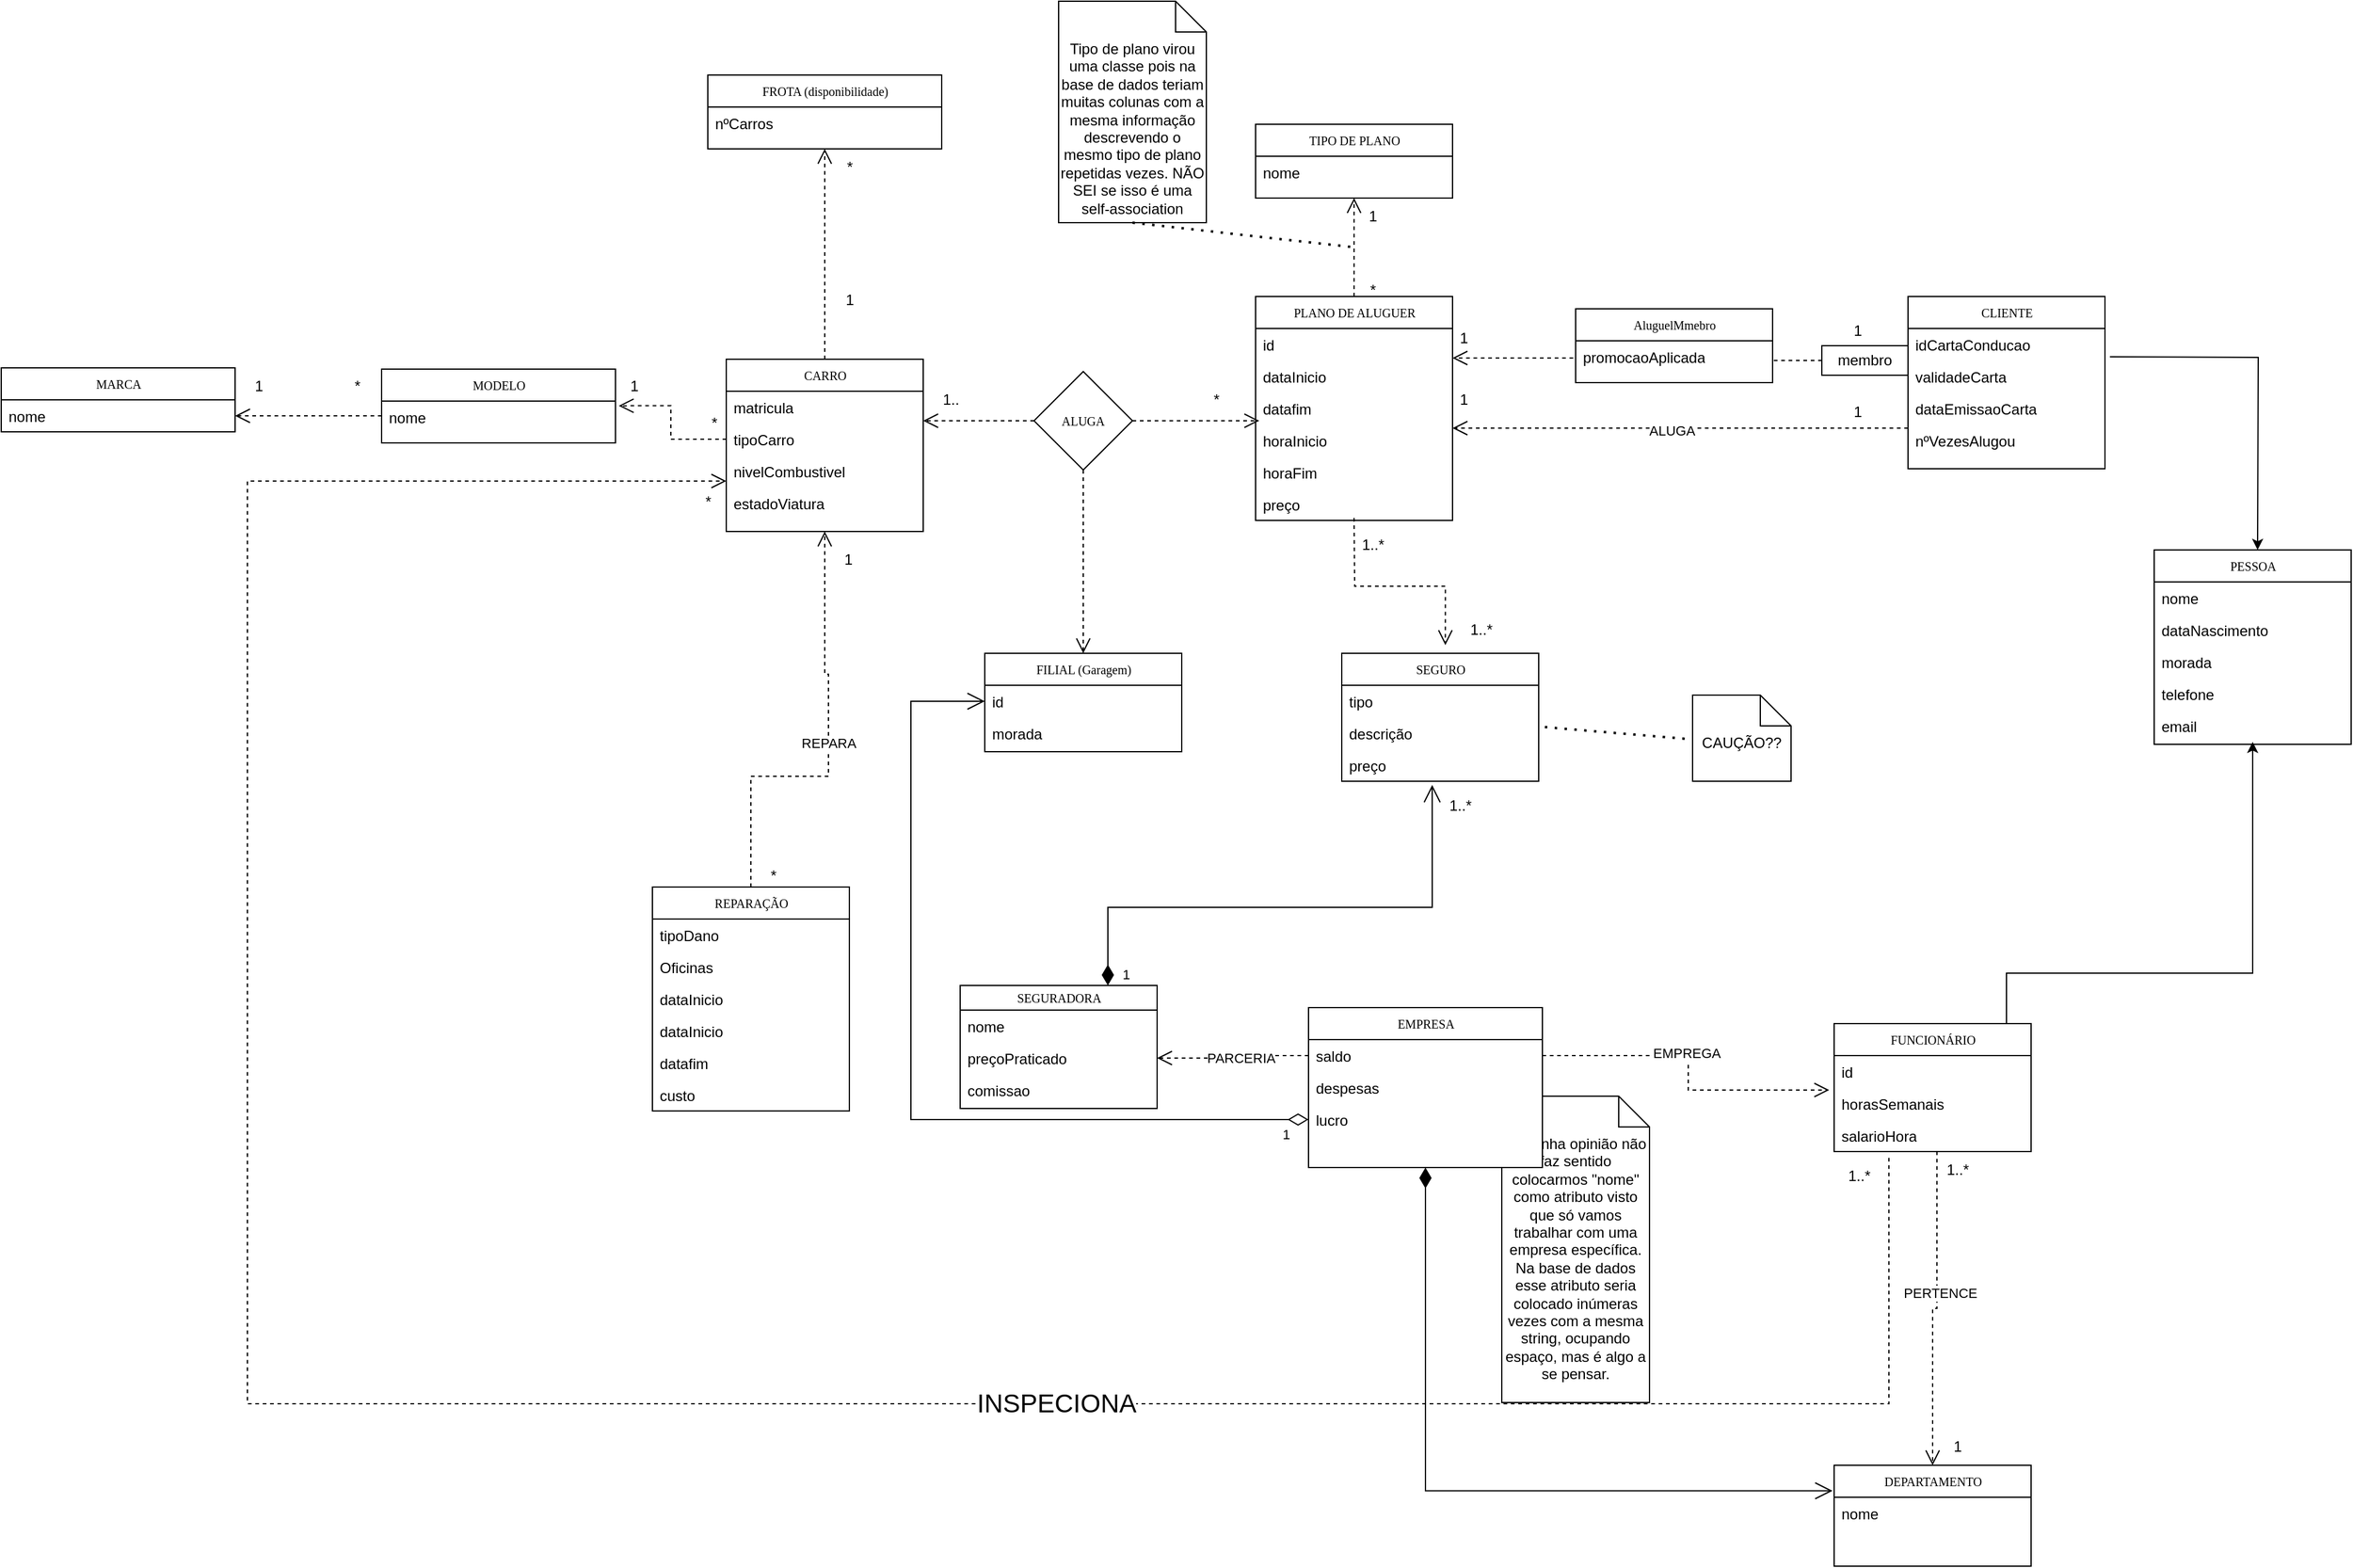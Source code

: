<mxfile version="22.0.4" type="device">
  <diagram name="Page-1" id="c4acf3e9-155e-7222-9cf6-157b1a14988f">
    <mxGraphModel dx="3050" dy="2295" grid="1" gridSize="10" guides="1" tooltips="1" connect="1" arrows="1" fold="1" page="1" pageScale="1" pageWidth="850" pageHeight="1100" background="none" math="0" shadow="0">
      <root>
        <mxCell id="0" />
        <mxCell id="1" parent="0" />
        <mxCell id="17acba5748e5396b-20" value="PESSOA" style="swimlane;html=1;fontStyle=0;childLayout=stackLayout;horizontal=1;startSize=26;fillColor=none;horizontalStack=0;resizeParent=1;resizeLast=0;collapsible=1;marginBottom=0;swimlaneFillColor=#ffffff;rounded=0;shadow=0;comic=0;labelBackgroundColor=none;strokeWidth=1;fontFamily=Verdana;fontSize=10;align=center;" parent="1" vertex="1">
          <mxGeometry x="1380" y="266" width="160" height="158" as="geometry" />
        </mxCell>
        <mxCell id="17acba5748e5396b-21" value="nome" style="text;html=1;strokeColor=none;fillColor=none;align=left;verticalAlign=top;spacingLeft=4;spacingRight=4;whiteSpace=wrap;overflow=hidden;rotatable=0;points=[[0,0.5],[1,0.5]];portConstraint=eastwest;" parent="17acba5748e5396b-20" vertex="1">
          <mxGeometry y="26" width="160" height="26" as="geometry" />
        </mxCell>
        <mxCell id="17acba5748e5396b-24" value="dataNascimento" style="text;html=1;strokeColor=none;fillColor=none;align=left;verticalAlign=top;spacingLeft=4;spacingRight=4;whiteSpace=wrap;overflow=hidden;rotatable=0;points=[[0,0.5],[1,0.5]];portConstraint=eastwest;" parent="17acba5748e5396b-20" vertex="1">
          <mxGeometry y="52" width="160" height="26" as="geometry" />
        </mxCell>
        <mxCell id="17acba5748e5396b-26" value="morada" style="text;html=1;strokeColor=none;fillColor=none;align=left;verticalAlign=top;spacingLeft=4;spacingRight=4;whiteSpace=wrap;overflow=hidden;rotatable=0;points=[[0,0.5],[1,0.5]];portConstraint=eastwest;" parent="17acba5748e5396b-20" vertex="1">
          <mxGeometry y="78" width="160" height="26" as="geometry" />
        </mxCell>
        <mxCell id="utZW5Ri-ObuBG_dfQ21w-8" value="telefone" style="text;html=1;strokeColor=none;fillColor=none;align=left;verticalAlign=top;spacingLeft=4;spacingRight=4;whiteSpace=wrap;overflow=hidden;rotatable=0;points=[[0,0.5],[1,0.5]];portConstraint=eastwest;" parent="17acba5748e5396b-20" vertex="1">
          <mxGeometry y="104" width="160" height="26" as="geometry" />
        </mxCell>
        <mxCell id="utZW5Ri-ObuBG_dfQ21w-7" value="email" style="text;html=1;strokeColor=none;fillColor=none;align=left;verticalAlign=top;spacingLeft=4;spacingRight=4;whiteSpace=wrap;overflow=hidden;rotatable=0;points=[[0,0.5],[1,0.5]];portConstraint=eastwest;" parent="17acba5748e5396b-20" vertex="1">
          <mxGeometry y="130" width="160" height="26" as="geometry" />
        </mxCell>
        <mxCell id="utZW5Ri-ObuBG_dfQ21w-118" style="edgeStyle=orthogonalEdgeStyle;rounded=0;orthogonalLoop=1;jettySize=auto;html=1;entryX=0;entryY=0.5;entryDx=0;entryDy=0;" parent="1" edge="1">
          <mxGeometry relative="1" as="geometry">
            <mxPoint x="1344.0" y="109" as="sourcePoint" />
            <mxPoint x="1464.0" y="266" as="targetPoint" />
          </mxGeometry>
        </mxCell>
        <mxCell id="17acba5748e5396b-30" value="CLIENTE" style="swimlane;html=1;fontStyle=0;childLayout=stackLayout;horizontal=1;startSize=26;fillColor=none;horizontalStack=0;resizeParent=1;resizeLast=0;collapsible=1;marginBottom=0;swimlaneFillColor=#ffffff;rounded=0;shadow=0;comic=0;labelBackgroundColor=none;strokeWidth=1;fontFamily=Verdana;fontSize=10;align=center;" parent="1" vertex="1">
          <mxGeometry x="1180" y="60" width="160" height="140" as="geometry" />
        </mxCell>
        <mxCell id="17acba5748e5396b-31" value="idCartaConducao" style="text;html=1;strokeColor=none;fillColor=none;align=left;verticalAlign=top;spacingLeft=4;spacingRight=4;whiteSpace=wrap;overflow=hidden;rotatable=0;points=[[0,0.5],[1,0.5]];portConstraint=eastwest;" parent="17acba5748e5396b-30" vertex="1">
          <mxGeometry y="26" width="160" height="26" as="geometry" />
        </mxCell>
        <mxCell id="17acba5748e5396b-32" value="validadeCarta" style="text;html=1;strokeColor=none;fillColor=none;align=left;verticalAlign=top;spacingLeft=4;spacingRight=4;whiteSpace=wrap;overflow=hidden;rotatable=0;points=[[0,0.5],[1,0.5]];portConstraint=eastwest;" parent="17acba5748e5396b-30" vertex="1">
          <mxGeometry y="52" width="160" height="26" as="geometry" />
        </mxCell>
        <mxCell id="17acba5748e5396b-33" value="dataEmissaoCarta" style="text;html=1;strokeColor=none;fillColor=none;align=left;verticalAlign=top;spacingLeft=4;spacingRight=4;whiteSpace=wrap;overflow=hidden;rotatable=0;points=[[0,0.5],[1,0.5]];portConstraint=eastwest;" parent="17acba5748e5396b-30" vertex="1">
          <mxGeometry y="78" width="160" height="26" as="geometry" />
        </mxCell>
        <mxCell id="utZW5Ri-ObuBG_dfQ21w-13" value="nºVezesAlugou" style="text;html=1;strokeColor=none;fillColor=none;align=left;verticalAlign=top;spacingLeft=4;spacingRight=4;whiteSpace=wrap;overflow=hidden;rotatable=0;points=[[0,0.5],[1,0.5]];portConstraint=eastwest;" parent="17acba5748e5396b-30" vertex="1">
          <mxGeometry y="104" width="160" height="26" as="geometry" />
        </mxCell>
        <mxCell id="utZW5Ri-ObuBG_dfQ21w-119" style="edgeStyle=orthogonalEdgeStyle;rounded=0;orthogonalLoop=1;jettySize=auto;html=1;" parent="1" source="utZW5Ri-ObuBG_dfQ21w-9" target="utZW5Ri-ObuBG_dfQ21w-7" edge="1">
          <mxGeometry relative="1" as="geometry">
            <Array as="points">
              <mxPoint x="1260" y="610" />
              <mxPoint x="1460" y="610" />
            </Array>
          </mxGeometry>
        </mxCell>
        <mxCell id="utZW5Ri-ObuBG_dfQ21w-9" value="FUNCIONÁRIO" style="swimlane;html=1;fontStyle=0;childLayout=stackLayout;horizontal=1;startSize=26;fillColor=none;horizontalStack=0;resizeParent=1;resizeLast=0;collapsible=1;marginBottom=0;swimlaneFillColor=#ffffff;rounded=0;shadow=0;comic=0;labelBackgroundColor=none;strokeWidth=1;fontFamily=Verdana;fontSize=10;align=center;" parent="1" vertex="1">
          <mxGeometry x="1120" y="651" width="160" height="104" as="geometry" />
        </mxCell>
        <mxCell id="utZW5Ri-ObuBG_dfQ21w-10" value="id" style="text;html=1;strokeColor=none;fillColor=none;align=left;verticalAlign=top;spacingLeft=4;spacingRight=4;whiteSpace=wrap;overflow=hidden;rotatable=0;points=[[0,0.5],[1,0.5]];portConstraint=eastwest;" parent="utZW5Ri-ObuBG_dfQ21w-9" vertex="1">
          <mxGeometry y="26" width="160" height="26" as="geometry" />
        </mxCell>
        <mxCell id="utZW5Ri-ObuBG_dfQ21w-16" value="horasSemanais" style="text;html=1;strokeColor=none;fillColor=none;align=left;verticalAlign=top;spacingLeft=4;spacingRight=4;whiteSpace=wrap;overflow=hidden;rotatable=0;points=[[0,0.5],[1,0.5]];portConstraint=eastwest;" parent="utZW5Ri-ObuBG_dfQ21w-9" vertex="1">
          <mxGeometry y="52" width="160" height="26" as="geometry" />
        </mxCell>
        <mxCell id="utZW5Ri-ObuBG_dfQ21w-17" value="salarioHora" style="text;html=1;strokeColor=none;fillColor=none;align=left;verticalAlign=top;spacingLeft=4;spacingRight=4;whiteSpace=wrap;overflow=hidden;rotatable=0;points=[[0,0.5],[1,0.5]];portConstraint=eastwest;" parent="utZW5Ri-ObuBG_dfQ21w-9" vertex="1">
          <mxGeometry y="78" width="160" height="26" as="geometry" />
        </mxCell>
        <mxCell id="utZW5Ri-ObuBG_dfQ21w-24" style="edgeStyle=orthogonalEdgeStyle;rounded=0;html=1;dashed=1;labelBackgroundColor=none;startFill=0;endArrow=open;endFill=0;endSize=10;fontFamily=Verdana;fontSize=10;exitX=1;exitY=0.5;exitDx=0;exitDy=0;entryX=-0.025;entryY=0.077;entryDx=0;entryDy=0;entryPerimeter=0;" parent="1" source="utZW5Ri-ObuBG_dfQ21w-4" target="utZW5Ri-ObuBG_dfQ21w-16" edge="1">
          <mxGeometry relative="1" as="geometry">
            <Array as="points" />
            <mxPoint x="370" y="335" as="sourcePoint" />
            <mxPoint x="570" y="295" as="targetPoint" />
          </mxGeometry>
        </mxCell>
        <mxCell id="utZW5Ri-ObuBG_dfQ21w-60" value="EMPREGA" style="edgeLabel;html=1;align=center;verticalAlign=middle;resizable=0;points=[];" parent="utZW5Ri-ObuBG_dfQ21w-24" vertex="1" connectable="0">
          <mxGeometry x="-0.109" y="2" relative="1" as="geometry">
            <mxPoint as="offset" />
          </mxGeometry>
        </mxCell>
        <mxCell id="utZW5Ri-ObuBG_dfQ21w-28" value="CARRO" style="swimlane;html=1;fontStyle=0;childLayout=stackLayout;horizontal=1;startSize=26;fillColor=none;horizontalStack=0;resizeParent=1;resizeLast=0;collapsible=1;marginBottom=0;swimlaneFillColor=#ffffff;rounded=0;shadow=0;comic=0;labelBackgroundColor=none;strokeWidth=1;fontFamily=Verdana;fontSize=10;align=center;" parent="1" vertex="1">
          <mxGeometry x="220" y="111" width="160" height="140" as="geometry" />
        </mxCell>
        <mxCell id="utZW5Ri-ObuBG_dfQ21w-29" value="matricula" style="text;html=1;strokeColor=none;fillColor=none;align=left;verticalAlign=top;spacingLeft=4;spacingRight=4;whiteSpace=wrap;overflow=hidden;rotatable=0;points=[[0,0.5],[1,0.5]];portConstraint=eastwest;" parent="utZW5Ri-ObuBG_dfQ21w-28" vertex="1">
          <mxGeometry y="26" width="160" height="26" as="geometry" />
        </mxCell>
        <mxCell id="utZW5Ri-ObuBG_dfQ21w-30" value="tipoCarro" style="text;html=1;strokeColor=none;fillColor=none;align=left;verticalAlign=top;spacingLeft=4;spacingRight=4;whiteSpace=wrap;overflow=hidden;rotatable=0;points=[[0,0.5],[1,0.5]];portConstraint=eastwest;" parent="utZW5Ri-ObuBG_dfQ21w-28" vertex="1">
          <mxGeometry y="52" width="160" height="26" as="geometry" />
        </mxCell>
        <mxCell id="utZW5Ri-ObuBG_dfQ21w-33" value="nivelCombustivel" style="text;html=1;strokeColor=none;fillColor=none;align=left;verticalAlign=top;spacingLeft=4;spacingRight=4;whiteSpace=wrap;overflow=hidden;rotatable=0;points=[[0,0.5],[1,0.5]];portConstraint=eastwest;" parent="utZW5Ri-ObuBG_dfQ21w-28" vertex="1">
          <mxGeometry y="78" width="160" height="26" as="geometry" />
        </mxCell>
        <mxCell id="utZW5Ri-ObuBG_dfQ21w-34" value="estadoViatura" style="text;html=1;strokeColor=none;fillColor=none;align=left;verticalAlign=top;spacingLeft=4;spacingRight=4;whiteSpace=wrap;overflow=hidden;rotatable=0;points=[[0,0.5],[1,0.5]];portConstraint=eastwest;" parent="utZW5Ri-ObuBG_dfQ21w-28" vertex="1">
          <mxGeometry y="104" width="160" height="26" as="geometry" />
        </mxCell>
        <mxCell id="utZW5Ri-ObuBG_dfQ21w-35" value="PLANO DE ALUGUER" style="swimlane;html=1;fontStyle=0;childLayout=stackLayout;horizontal=1;startSize=26;fillColor=none;horizontalStack=0;resizeParent=1;resizeLast=0;collapsible=1;marginBottom=0;swimlaneFillColor=#ffffff;rounded=0;shadow=0;comic=0;labelBackgroundColor=none;strokeWidth=1;fontFamily=Verdana;fontSize=10;align=center;" parent="1" vertex="1">
          <mxGeometry x="650" y="60" width="160" height="182" as="geometry" />
        </mxCell>
        <mxCell id="utZW5Ri-ObuBG_dfQ21w-36" value="id" style="text;html=1;strokeColor=none;fillColor=none;align=left;verticalAlign=top;spacingLeft=4;spacingRight=4;whiteSpace=wrap;overflow=hidden;rotatable=0;points=[[0,0.5],[1,0.5]];portConstraint=eastwest;" parent="utZW5Ri-ObuBG_dfQ21w-35" vertex="1">
          <mxGeometry y="26" width="160" height="26" as="geometry" />
        </mxCell>
        <mxCell id="utZW5Ri-ObuBG_dfQ21w-38" value="dataInicio&lt;br&gt;" style="text;html=1;strokeColor=none;fillColor=none;align=left;verticalAlign=top;spacingLeft=4;spacingRight=4;whiteSpace=wrap;overflow=hidden;rotatable=0;points=[[0,0.5],[1,0.5]];portConstraint=eastwest;" parent="utZW5Ri-ObuBG_dfQ21w-35" vertex="1">
          <mxGeometry y="52" width="160" height="26" as="geometry" />
        </mxCell>
        <mxCell id="utZW5Ri-ObuBG_dfQ21w-39" value="datafim" style="text;html=1;strokeColor=none;fillColor=none;align=left;verticalAlign=top;spacingLeft=4;spacingRight=4;whiteSpace=wrap;overflow=hidden;rotatable=0;points=[[0,0.5],[1,0.5]];portConstraint=eastwest;" parent="utZW5Ri-ObuBG_dfQ21w-35" vertex="1">
          <mxGeometry y="78" width="160" height="26" as="geometry" />
        </mxCell>
        <mxCell id="utZW5Ri-ObuBG_dfQ21w-101" value="horaInicio" style="text;html=1;strokeColor=none;fillColor=none;align=left;verticalAlign=top;spacingLeft=4;spacingRight=4;whiteSpace=wrap;overflow=hidden;rotatable=0;points=[[0,0.5],[1,0.5]];portConstraint=eastwest;" parent="utZW5Ri-ObuBG_dfQ21w-35" vertex="1">
          <mxGeometry y="104" width="160" height="26" as="geometry" />
        </mxCell>
        <mxCell id="zp3bAsumK4uzpo9hrjF_-22" value="horaFim" style="text;html=1;strokeColor=none;fillColor=none;align=left;verticalAlign=top;spacingLeft=4;spacingRight=4;whiteSpace=wrap;overflow=hidden;rotatable=0;points=[[0,0.5],[1,0.5]];portConstraint=eastwest;" vertex="1" parent="utZW5Ri-ObuBG_dfQ21w-35">
          <mxGeometry y="130" width="160" height="26" as="geometry" />
        </mxCell>
        <mxCell id="zp3bAsumK4uzpo9hrjF_-23" value="preço" style="text;html=1;strokeColor=none;fillColor=none;align=left;verticalAlign=top;spacingLeft=4;spacingRight=4;whiteSpace=wrap;overflow=hidden;rotatable=0;points=[[0,0.5],[1,0.5]];portConstraint=eastwest;" vertex="1" parent="utZW5Ri-ObuBG_dfQ21w-35">
          <mxGeometry y="156" width="160" height="26" as="geometry" />
        </mxCell>
        <mxCell id="utZW5Ri-ObuBG_dfQ21w-40" style="edgeStyle=orthogonalEdgeStyle;rounded=0;html=1;dashed=1;labelBackgroundColor=none;startFill=0;endArrow=open;endFill=0;endSize=10;fontFamily=Verdana;fontSize=10;entryX=1.013;entryY=1.154;entryDx=0;entryDy=0;entryPerimeter=0;" parent="1" edge="1">
          <mxGeometry relative="1" as="geometry">
            <Array as="points">
              <mxPoint x="1177.92" y="167" />
            </Array>
            <mxPoint x="1180" y="167" as="sourcePoint" />
            <mxPoint x="810.0" y="167.004" as="targetPoint" />
          </mxGeometry>
        </mxCell>
        <mxCell id="utZW5Ri-ObuBG_dfQ21w-53" value="ALUGA" style="edgeLabel;html=1;align=center;verticalAlign=middle;resizable=0;points=[];" parent="utZW5Ri-ObuBG_dfQ21w-40" vertex="1" connectable="0">
          <mxGeometry x="0.038" y="2" relative="1" as="geometry">
            <mxPoint as="offset" />
          </mxGeometry>
        </mxCell>
        <mxCell id="utZW5Ri-ObuBG_dfQ21w-45" style="edgeStyle=orthogonalEdgeStyle;rounded=0;html=1;dashed=1;labelBackgroundColor=none;startFill=0;endArrow=open;endFill=0;endSize=10;fontFamily=Verdana;fontSize=10;entryX=1;entryY=0.5;entryDx=0;entryDy=0;exitX=0;exitY=0.5;exitDx=0;exitDy=0;" parent="1" source="utZW5Ri-ObuBG_dfQ21w-46" edge="1">
          <mxGeometry relative="1" as="geometry">
            <Array as="points">
              <mxPoint x="1010" y="110" />
            </Array>
            <mxPoint x="1180" y="110" as="sourcePoint" />
            <mxPoint x="810" y="110" as="targetPoint" />
          </mxGeometry>
        </mxCell>
        <mxCell id="utZW5Ri-ObuBG_dfQ21w-46" value="membro" style="html=1;whiteSpace=wrap;" parent="1" vertex="1">
          <mxGeometry x="1110" y="100" width="70" height="24" as="geometry" />
        </mxCell>
        <mxCell id="utZW5Ri-ObuBG_dfQ21w-48" value="AluguelMmebro" style="swimlane;html=1;fontStyle=0;childLayout=stackLayout;horizontal=1;startSize=26;fillColor=none;horizontalStack=0;resizeParent=1;resizeLast=0;collapsible=1;marginBottom=0;swimlaneFillColor=#ffffff;rounded=0;shadow=0;comic=0;labelBackgroundColor=none;strokeWidth=1;fontFamily=Verdana;fontSize=10;align=center;" parent="1" vertex="1">
          <mxGeometry x="910" y="70" width="160" height="60" as="geometry" />
        </mxCell>
        <mxCell id="utZW5Ri-ObuBG_dfQ21w-49" value="promocaoAplicada" style="text;html=1;strokeColor=none;fillColor=none;align=left;verticalAlign=top;spacingLeft=4;spacingRight=4;whiteSpace=wrap;overflow=hidden;rotatable=0;points=[[0,0.5],[1,0.5]];portConstraint=eastwest;" parent="utZW5Ri-ObuBG_dfQ21w-48" vertex="1">
          <mxGeometry y="26" width="160" height="26" as="geometry" />
        </mxCell>
        <mxCell id="utZW5Ri-ObuBG_dfQ21w-54" value="1" style="text;strokeColor=none;fillColor=none;align=left;verticalAlign=top;spacingLeft=4;spacingRight=4;overflow=hidden;rotatable=0;points=[[0,0.5],[1,0.5]];portConstraint=eastwest;whiteSpace=wrap;html=1;" parent="1" vertex="1">
          <mxGeometry x="1130" y="140" width="100" height="26" as="geometry" />
        </mxCell>
        <mxCell id="utZW5Ri-ObuBG_dfQ21w-55" value="1" style="text;strokeColor=none;fillColor=none;align=left;verticalAlign=top;spacingLeft=4;spacingRight=4;overflow=hidden;rotatable=0;points=[[0,0.5],[1,0.5]];portConstraint=eastwest;whiteSpace=wrap;html=1;" parent="1" vertex="1">
          <mxGeometry x="1130" y="74" width="100" height="26" as="geometry" />
        </mxCell>
        <mxCell id="utZW5Ri-ObuBG_dfQ21w-56" value="1" style="text;strokeColor=none;fillColor=none;align=left;verticalAlign=top;spacingLeft=4;spacingRight=4;overflow=hidden;rotatable=0;points=[[0,0.5],[1,0.5]];portConstraint=eastwest;whiteSpace=wrap;html=1;" parent="1" vertex="1">
          <mxGeometry x="810" y="80" width="100" height="26" as="geometry" />
        </mxCell>
        <mxCell id="utZW5Ri-ObuBG_dfQ21w-57" value="1" style="text;strokeColor=none;fillColor=none;align=left;verticalAlign=top;spacingLeft=4;spacingRight=4;overflow=hidden;rotatable=0;points=[[0,0.5],[1,0.5]];portConstraint=eastwest;whiteSpace=wrap;html=1;" parent="1" vertex="1">
          <mxGeometry x="810" y="130" width="100" height="26" as="geometry" />
        </mxCell>
        <mxCell id="utZW5Ri-ObuBG_dfQ21w-58" style="edgeStyle=orthogonalEdgeStyle;rounded=0;html=1;dashed=1;labelBackgroundColor=none;startFill=0;endArrow=open;endFill=0;endSize=10;fontFamily=Verdana;fontSize=10;entryX=1;entryY=0.5;entryDx=0;entryDy=0;exitX=0;exitY=0.5;exitDx=0;exitDy=0;" parent="1" source="utZW5Ri-ObuBG_dfQ21w-75" edge="1">
          <mxGeometry relative="1" as="geometry">
            <Array as="points" />
            <mxPoint x="760" y="410" as="sourcePoint" />
            <mxPoint x="380" y="161" as="targetPoint" />
          </mxGeometry>
        </mxCell>
        <mxCell id="utZW5Ri-ObuBG_dfQ21w-61" value="*" style="text;strokeColor=none;fillColor=none;align=left;verticalAlign=top;spacingLeft=4;spacingRight=4;overflow=hidden;rotatable=0;points=[[0,0.5],[1,0.5]];portConstraint=eastwest;whiteSpace=wrap;html=1;" parent="1" vertex="1">
          <mxGeometry x="610" y="130" width="100" height="26" as="geometry" />
        </mxCell>
        <mxCell id="utZW5Ri-ObuBG_dfQ21w-64" value="1.." style="text;strokeColor=none;fillColor=none;align=left;verticalAlign=top;spacingLeft=4;spacingRight=4;overflow=hidden;rotatable=0;points=[[0,0.5],[1,0.5]];portConstraint=eastwest;whiteSpace=wrap;html=1;" parent="1" vertex="1">
          <mxGeometry x="390" y="130" width="100" height="26" as="geometry" />
        </mxCell>
        <mxCell id="utZW5Ri-ObuBG_dfQ21w-65" value="SEGURADORA" style="swimlane;html=1;fontStyle=0;childLayout=stackLayout;horizontal=1;startSize=20;fillColor=none;horizontalStack=0;resizeParent=1;resizeLast=0;collapsible=1;marginBottom=0;swimlaneFillColor=#ffffff;rounded=0;shadow=0;comic=0;labelBackgroundColor=none;strokeWidth=1;fontFamily=Verdana;fontSize=10;align=center;" parent="1" vertex="1">
          <mxGeometry x="410" y="620" width="160" height="100" as="geometry" />
        </mxCell>
        <mxCell id="utZW5Ri-ObuBG_dfQ21w-66" value="nome" style="text;html=1;strokeColor=none;fillColor=none;align=left;verticalAlign=top;spacingLeft=4;spacingRight=4;whiteSpace=wrap;overflow=hidden;rotatable=0;points=[[0,0.5],[1,0.5]];portConstraint=eastwest;" parent="utZW5Ri-ObuBG_dfQ21w-65" vertex="1">
          <mxGeometry y="20" width="160" height="26" as="geometry" />
        </mxCell>
        <mxCell id="utZW5Ri-ObuBG_dfQ21w-68" value="preçoPraticado" style="text;html=1;strokeColor=none;fillColor=none;align=left;verticalAlign=top;spacingLeft=4;spacingRight=4;whiteSpace=wrap;overflow=hidden;rotatable=0;points=[[0,0.5],[1,0.5]];portConstraint=eastwest;" parent="utZW5Ri-ObuBG_dfQ21w-65" vertex="1">
          <mxGeometry y="46" width="160" height="26" as="geometry" />
        </mxCell>
        <mxCell id="utZW5Ri-ObuBG_dfQ21w-69" value="comissao" style="text;html=1;strokeColor=none;fillColor=none;align=left;verticalAlign=top;spacingLeft=4;spacingRight=4;whiteSpace=wrap;overflow=hidden;rotatable=0;points=[[0,0.5],[1,0.5]];portConstraint=eastwest;" parent="utZW5Ri-ObuBG_dfQ21w-65" vertex="1">
          <mxGeometry y="72" width="160" height="26" as="geometry" />
        </mxCell>
        <mxCell id="utZW5Ri-ObuBG_dfQ21w-70" style="edgeStyle=orthogonalEdgeStyle;rounded=0;html=1;dashed=1;labelBackgroundColor=none;startFill=0;endArrow=open;endFill=0;endSize=10;fontFamily=Verdana;fontSize=10;exitX=0;exitY=0.5;exitDx=0;exitDy=0;entryX=1;entryY=0.5;entryDx=0;entryDy=0;" parent="1" source="utZW5Ri-ObuBG_dfQ21w-4" target="utZW5Ri-ObuBG_dfQ21w-68" edge="1">
          <mxGeometry relative="1" as="geometry">
            <Array as="points" />
            <mxPoint x="680" y="380" as="sourcePoint" />
            <mxPoint x="771" y="585" as="targetPoint" />
          </mxGeometry>
        </mxCell>
        <mxCell id="utZW5Ri-ObuBG_dfQ21w-71" value="PARCERIA" style="edgeLabel;html=1;align=center;verticalAlign=middle;resizable=0;points=[];" parent="utZW5Ri-ObuBG_dfQ21w-70" vertex="1" connectable="0">
          <mxGeometry x="-0.109" y="2" relative="1" as="geometry">
            <mxPoint as="offset" />
          </mxGeometry>
        </mxCell>
        <mxCell id="utZW5Ri-ObuBG_dfQ21w-75" value="ALUGA" style="rhombus;whiteSpace=wrap;html=1;fontSize=10;fontFamily=Verdana;fillColor=none;fontStyle=0;startSize=20;swimlaneFillColor=#ffffff;rounded=0;shadow=0;comic=0;labelBackgroundColor=none;strokeWidth=1;" parent="1" vertex="1">
          <mxGeometry x="470" y="121" width="80" height="80" as="geometry" />
        </mxCell>
        <mxCell id="utZW5Ri-ObuBG_dfQ21w-81" style="edgeStyle=orthogonalEdgeStyle;rounded=0;html=1;dashed=1;labelBackgroundColor=none;startFill=0;endArrow=open;endFill=0;endSize=10;fontFamily=Verdana;fontSize=10;entryX=0.43;entryY=1.192;entryDx=0;entryDy=0;exitX=1;exitY=0.5;exitDx=0;exitDy=0;entryPerimeter=0;" parent="1" source="utZW5Ri-ObuBG_dfQ21w-75" target="utZW5Ri-ObuBG_dfQ21w-61" edge="1">
          <mxGeometry relative="1" as="geometry">
            <Array as="points" />
            <mxPoint x="480" y="171" as="sourcePoint" />
            <mxPoint x="390" y="171" as="targetPoint" />
          </mxGeometry>
        </mxCell>
        <mxCell id="utZW5Ri-ObuBG_dfQ21w-84" value="REPARAÇÃO" style="swimlane;html=1;fontStyle=0;childLayout=stackLayout;horizontal=1;startSize=26;fillColor=none;horizontalStack=0;resizeParent=1;resizeLast=0;collapsible=1;marginBottom=0;swimlaneFillColor=#ffffff;rounded=0;shadow=0;comic=0;labelBackgroundColor=none;strokeWidth=1;fontFamily=Verdana;fontSize=10;align=center;" parent="1" vertex="1">
          <mxGeometry x="160" y="540" width="160" height="182" as="geometry" />
        </mxCell>
        <mxCell id="utZW5Ri-ObuBG_dfQ21w-85" value="tipoDano" style="text;html=1;strokeColor=none;fillColor=none;align=left;verticalAlign=top;spacingLeft=4;spacingRight=4;whiteSpace=wrap;overflow=hidden;rotatable=0;points=[[0,0.5],[1,0.5]];portConstraint=eastwest;" parent="utZW5Ri-ObuBG_dfQ21w-84" vertex="1">
          <mxGeometry y="26" width="160" height="26" as="geometry" />
        </mxCell>
        <mxCell id="utZW5Ri-ObuBG_dfQ21w-86" value="Oficinas" style="text;html=1;strokeColor=none;fillColor=none;align=left;verticalAlign=top;spacingLeft=4;spacingRight=4;whiteSpace=wrap;overflow=hidden;rotatable=0;points=[[0,0.5],[1,0.5]];portConstraint=eastwest;" parent="utZW5Ri-ObuBG_dfQ21w-84" vertex="1">
          <mxGeometry y="52" width="160" height="26" as="geometry" />
        </mxCell>
        <mxCell id="zp3bAsumK4uzpo9hrjF_-1" value="dataInicio" style="text;html=1;strokeColor=none;fillColor=none;align=left;verticalAlign=top;spacingLeft=4;spacingRight=4;whiteSpace=wrap;overflow=hidden;rotatable=0;points=[[0,0.5],[1,0.5]];portConstraint=eastwest;" vertex="1" parent="utZW5Ri-ObuBG_dfQ21w-84">
          <mxGeometry y="78" width="160" height="26" as="geometry" />
        </mxCell>
        <mxCell id="utZW5Ri-ObuBG_dfQ21w-87" value="dataInicio" style="text;html=1;strokeColor=none;fillColor=none;align=left;verticalAlign=top;spacingLeft=4;spacingRight=4;whiteSpace=wrap;overflow=hidden;rotatable=0;points=[[0,0.5],[1,0.5]];portConstraint=eastwest;" parent="utZW5Ri-ObuBG_dfQ21w-84" vertex="1">
          <mxGeometry y="104" width="160" height="26" as="geometry" />
        </mxCell>
        <mxCell id="utZW5Ri-ObuBG_dfQ21w-88" value="datafim" style="text;html=1;strokeColor=none;fillColor=none;align=left;verticalAlign=top;spacingLeft=4;spacingRight=4;whiteSpace=wrap;overflow=hidden;rotatable=0;points=[[0,0.5],[1,0.5]];portConstraint=eastwest;" parent="utZW5Ri-ObuBG_dfQ21w-84" vertex="1">
          <mxGeometry y="130" width="160" height="26" as="geometry" />
        </mxCell>
        <mxCell id="utZW5Ri-ObuBG_dfQ21w-89" value="custo" style="text;html=1;strokeColor=none;fillColor=none;align=left;verticalAlign=top;spacingLeft=4;spacingRight=4;whiteSpace=wrap;overflow=hidden;rotatable=0;points=[[0,0.5],[1,0.5]];portConstraint=eastwest;" parent="utZW5Ri-ObuBG_dfQ21w-84" vertex="1">
          <mxGeometry y="156" width="160" height="26" as="geometry" />
        </mxCell>
        <mxCell id="utZW5Ri-ObuBG_dfQ21w-90" style="edgeStyle=orthogonalEdgeStyle;rounded=0;html=1;dashed=1;labelBackgroundColor=none;startFill=0;endArrow=open;endFill=0;endSize=10;fontFamily=Verdana;fontSize=10;entryX=0.5;entryY=1;entryDx=0;entryDy=0;exitX=0.5;exitY=0;exitDx=0;exitDy=0;" parent="1" source="utZW5Ri-ObuBG_dfQ21w-84" target="utZW5Ri-ObuBG_dfQ21w-28" edge="1">
          <mxGeometry relative="1" as="geometry">
            <Array as="points">
              <mxPoint x="303" y="450" />
              <mxPoint x="303" y="367" />
              <mxPoint x="300" y="367" />
            </Array>
            <mxPoint x="170" y="460" as="sourcePoint" />
            <mxPoint x="300" y="260" as="targetPoint" />
          </mxGeometry>
        </mxCell>
        <mxCell id="utZW5Ri-ObuBG_dfQ21w-91" value="REPARA" style="edgeLabel;html=1;align=center;verticalAlign=middle;resizable=0;points=[];" parent="utZW5Ri-ObuBG_dfQ21w-90" vertex="1" connectable="0">
          <mxGeometry x="0.018" relative="1" as="geometry">
            <mxPoint as="offset" />
          </mxGeometry>
        </mxCell>
        <mxCell id="utZW5Ri-ObuBG_dfQ21w-93" value="1&lt;br&gt;" style="text;strokeColor=none;fillColor=none;align=left;verticalAlign=top;spacingLeft=4;spacingRight=4;overflow=hidden;rotatable=0;points=[[0,0.5],[1,0.5]];portConstraint=eastwest;whiteSpace=wrap;html=1;" parent="1" vertex="1">
          <mxGeometry x="310" y="260" width="100" height="26" as="geometry" />
        </mxCell>
        <mxCell id="utZW5Ri-ObuBG_dfQ21w-96" value="FROTA (disponibilidade)" style="swimlane;html=1;fontStyle=0;childLayout=stackLayout;horizontal=1;startSize=26;fillColor=none;horizontalStack=0;resizeParent=1;resizeLast=0;collapsible=1;marginBottom=0;swimlaneFillColor=#ffffff;rounded=0;shadow=0;comic=0;labelBackgroundColor=none;strokeWidth=1;fontFamily=Verdana;fontSize=10;align=center;" parent="1" vertex="1">
          <mxGeometry x="205" y="-120" width="190" height="60" as="geometry" />
        </mxCell>
        <mxCell id="utZW5Ri-ObuBG_dfQ21w-97" value="nºCarros" style="text;html=1;strokeColor=none;fillColor=none;align=left;verticalAlign=top;spacingLeft=4;spacingRight=4;whiteSpace=wrap;overflow=hidden;rotatable=0;points=[[0,0.5],[1,0.5]];portConstraint=eastwest;" parent="utZW5Ri-ObuBG_dfQ21w-96" vertex="1">
          <mxGeometry y="26" width="190" height="26" as="geometry" />
        </mxCell>
        <mxCell id="utZW5Ri-ObuBG_dfQ21w-102" value="MARCA" style="swimlane;html=1;fontStyle=0;childLayout=stackLayout;horizontal=1;startSize=26;fillColor=none;horizontalStack=0;resizeParent=1;resizeLast=0;collapsible=1;marginBottom=0;swimlaneFillColor=#ffffff;rounded=0;shadow=0;comic=0;labelBackgroundColor=none;strokeWidth=1;fontFamily=Verdana;fontSize=10;align=center;" parent="1" vertex="1">
          <mxGeometry x="-369" y="118" width="190" height="52" as="geometry" />
        </mxCell>
        <mxCell id="utZW5Ri-ObuBG_dfQ21w-103" value="nome" style="text;html=1;strokeColor=none;fillColor=none;align=left;verticalAlign=top;spacingLeft=4;spacingRight=4;whiteSpace=wrap;overflow=hidden;rotatable=0;points=[[0,0.5],[1,0.5]];portConstraint=eastwest;" parent="utZW5Ri-ObuBG_dfQ21w-102" vertex="1">
          <mxGeometry y="26" width="190" height="26" as="geometry" />
        </mxCell>
        <mxCell id="utZW5Ri-ObuBG_dfQ21w-107" value="MODELO" style="swimlane;html=1;fontStyle=0;childLayout=stackLayout;horizontal=1;startSize=26;fillColor=none;horizontalStack=0;resizeParent=1;resizeLast=0;collapsible=1;marginBottom=0;swimlaneFillColor=#ffffff;rounded=0;shadow=0;comic=0;labelBackgroundColor=none;strokeWidth=1;fontFamily=Verdana;fontSize=10;align=center;" parent="1" vertex="1">
          <mxGeometry x="-60" y="119" width="190" height="60" as="geometry" />
        </mxCell>
        <mxCell id="utZW5Ri-ObuBG_dfQ21w-108" value="nome" style="text;html=1;strokeColor=none;fillColor=none;align=left;verticalAlign=top;spacingLeft=4;spacingRight=4;whiteSpace=wrap;overflow=hidden;rotatable=0;points=[[0,0.5],[1,0.5]];portConstraint=eastwest;" parent="utZW5Ri-ObuBG_dfQ21w-107" vertex="1">
          <mxGeometry y="26" width="190" height="24" as="geometry" />
        </mxCell>
        <mxCell id="utZW5Ri-ObuBG_dfQ21w-112" value="TIPO DE PLANO" style="swimlane;html=1;fontStyle=0;childLayout=stackLayout;horizontal=1;startSize=26;fillColor=none;horizontalStack=0;resizeParent=1;resizeLast=0;collapsible=1;marginBottom=0;swimlaneFillColor=#ffffff;rounded=0;shadow=0;comic=0;labelBackgroundColor=none;strokeWidth=1;fontFamily=Verdana;fontSize=10;align=center;" parent="1" vertex="1">
          <mxGeometry x="650" y="-80" width="160" height="60" as="geometry" />
        </mxCell>
        <mxCell id="utZW5Ri-ObuBG_dfQ21w-113" value="nome" style="text;html=1;strokeColor=none;fillColor=none;align=left;verticalAlign=top;spacingLeft=4;spacingRight=4;whiteSpace=wrap;overflow=hidden;rotatable=0;points=[[0,0.5],[1,0.5]];portConstraint=eastwest;" parent="utZW5Ri-ObuBG_dfQ21w-112" vertex="1">
          <mxGeometry y="26" width="160" height="26" as="geometry" />
        </mxCell>
        <mxCell id="utZW5Ri-ObuBG_dfQ21w-114" value="DEPARTAMENTO" style="swimlane;html=1;fontStyle=0;childLayout=stackLayout;horizontal=1;startSize=26;fillColor=none;horizontalStack=0;resizeParent=1;resizeLast=0;collapsible=1;marginBottom=0;swimlaneFillColor=#ffffff;rounded=0;shadow=0;comic=0;labelBackgroundColor=none;strokeWidth=1;fontFamily=Verdana;fontSize=10;align=center;" parent="1" vertex="1">
          <mxGeometry x="1120" y="1010" width="160" height="82" as="geometry" />
        </mxCell>
        <mxCell id="utZW5Ri-ObuBG_dfQ21w-115" value="nome" style="text;html=1;strokeColor=none;fillColor=none;align=left;verticalAlign=top;spacingLeft=4;spacingRight=4;whiteSpace=wrap;overflow=hidden;rotatable=0;points=[[0,0.5],[1,0.5]];portConstraint=eastwest;" parent="utZW5Ri-ObuBG_dfQ21w-114" vertex="1">
          <mxGeometry y="26" width="160" height="26" as="geometry" />
        </mxCell>
        <mxCell id="utZW5Ri-ObuBG_dfQ21w-126" style="edgeStyle=orthogonalEdgeStyle;rounded=0;html=1;dashed=1;labelBackgroundColor=none;startFill=0;endArrow=open;endFill=0;endSize=10;fontFamily=Verdana;fontSize=10;entryX=0.5;entryY=1;entryDx=0;entryDy=0;exitX=0.5;exitY=0;exitDx=0;exitDy=0;" parent="1" source="utZW5Ri-ObuBG_dfQ21w-35" target="utZW5Ri-ObuBG_dfQ21w-112" edge="1">
          <mxGeometry relative="1" as="geometry">
            <Array as="points" />
            <mxPoint x="560" y="171" as="sourcePoint" />
            <mxPoint x="663" y="171" as="targetPoint" />
          </mxGeometry>
        </mxCell>
        <mxCell id="utZW5Ri-ObuBG_dfQ21w-131" value="*" style="text;html=1;align=center;verticalAlign=middle;resizable=0;points=[];autosize=1;strokeColor=none;fillColor=none;" parent="1" vertex="1">
          <mxGeometry x="730" y="40" width="30" height="30" as="geometry" />
        </mxCell>
        <mxCell id="utZW5Ri-ObuBG_dfQ21w-132" value="1" style="text;html=1;align=center;verticalAlign=middle;resizable=0;points=[];autosize=1;strokeColor=none;fillColor=none;" parent="1" vertex="1">
          <mxGeometry x="730" y="-20" width="30" height="30" as="geometry" />
        </mxCell>
        <mxCell id="utZW5Ri-ObuBG_dfQ21w-133" value="Tipo de plano virou uma classe pois na base de dados teriam muitas colunas com a mesma informação descrevendo o mesmo tipo de plano repetidas vezes. NÃO SEI se isso é uma self-association" style="shape=note2;boundedLbl=1;whiteSpace=wrap;html=1;size=25;verticalAlign=top;align=center;" parent="1" vertex="1">
          <mxGeometry x="490" y="-180" width="120" height="180" as="geometry" />
        </mxCell>
        <mxCell id="utZW5Ri-ObuBG_dfQ21w-135" value="" style="endArrow=none;dashed=1;html=1;dashPattern=1 3;strokeWidth=2;rounded=0;exitX=0.5;exitY=1;exitDx=0;exitDy=0;exitPerimeter=0;" parent="1" source="utZW5Ri-ObuBG_dfQ21w-133" edge="1">
          <mxGeometry width="50" height="50" relative="1" as="geometry">
            <mxPoint x="550" y="70" as="sourcePoint" />
            <mxPoint x="730" y="20" as="targetPoint" />
          </mxGeometry>
        </mxCell>
        <mxCell id="utZW5Ri-ObuBG_dfQ21w-138" style="edgeStyle=orthogonalEdgeStyle;rounded=0;html=1;dashed=1;labelBackgroundColor=none;startFill=0;endArrow=open;endFill=0;endSize=10;fontFamily=Verdana;fontSize=10;entryX=0.5;entryY=1;entryDx=0;entryDy=0;exitX=0.5;exitY=0;exitDx=0;exitDy=0;" parent="1" source="utZW5Ri-ObuBG_dfQ21w-28" target="utZW5Ri-ObuBG_dfQ21w-96" edge="1">
          <mxGeometry relative="1" as="geometry">
            <Array as="points" />
            <mxPoint x="480" y="171" as="sourcePoint" />
            <mxPoint x="300.06" y="-226" as="targetPoint" />
          </mxGeometry>
        </mxCell>
        <mxCell id="utZW5Ri-ObuBG_dfQ21w-140" value="1" style="text;html=1;align=center;verticalAlign=middle;resizable=0;points=[];autosize=1;strokeColor=none;fillColor=none;" parent="1" vertex="1">
          <mxGeometry x="305" y="48" width="30" height="30" as="geometry" />
        </mxCell>
        <mxCell id="utZW5Ri-ObuBG_dfQ21w-141" value="*" style="text;html=1;align=center;verticalAlign=middle;resizable=0;points=[];autosize=1;strokeColor=none;fillColor=none;" parent="1" vertex="1">
          <mxGeometry x="305" y="-60" width="30" height="30" as="geometry" />
        </mxCell>
        <mxCell id="utZW5Ri-ObuBG_dfQ21w-144" style="edgeStyle=orthogonalEdgeStyle;rounded=0;html=1;dashed=1;labelBackgroundColor=none;startFill=0;endArrow=open;endFill=0;endSize=10;fontFamily=Verdana;fontSize=10;entryX=1.014;entryY=0.159;entryDx=0;entryDy=0;exitX=0;exitY=0.5;exitDx=0;exitDy=0;entryPerimeter=0;" parent="1" source="utZW5Ri-ObuBG_dfQ21w-30" target="utZW5Ri-ObuBG_dfQ21w-108" edge="1">
          <mxGeometry relative="1" as="geometry">
            <Array as="points" />
            <mxPoint x="150" y="286" as="sourcePoint" />
            <mxPoint x="60" y="286" as="targetPoint" />
          </mxGeometry>
        </mxCell>
        <mxCell id="utZW5Ri-ObuBG_dfQ21w-146" style="edgeStyle=orthogonalEdgeStyle;rounded=0;html=1;dashed=1;labelBackgroundColor=none;startFill=0;endArrow=open;endFill=0;endSize=10;fontFamily=Verdana;fontSize=10;entryX=1;entryY=0.5;entryDx=0;entryDy=0;exitX=0;exitY=0.5;exitDx=0;exitDy=0;" parent="1" source="utZW5Ri-ObuBG_dfQ21w-108" target="utZW5Ri-ObuBG_dfQ21w-103" edge="1">
          <mxGeometry relative="1" as="geometry">
            <Array as="points" />
            <mxPoint x="-60" y="152.5" as="sourcePoint" />
            <mxPoint x="-150" y="152.5" as="targetPoint" />
          </mxGeometry>
        </mxCell>
        <mxCell id="utZW5Ri-ObuBG_dfQ21w-147" value="*" style="text;html=1;align=center;verticalAlign=middle;resizable=0;points=[];autosize=1;strokeColor=none;fillColor=none;" parent="1" vertex="1">
          <mxGeometry x="195" y="148" width="30" height="30" as="geometry" />
        </mxCell>
        <mxCell id="utZW5Ri-ObuBG_dfQ21w-148" value="1" style="text;html=1;align=center;verticalAlign=middle;resizable=0;points=[];autosize=1;strokeColor=none;fillColor=none;" parent="1" vertex="1">
          <mxGeometry x="130" y="118" width="30" height="30" as="geometry" />
        </mxCell>
        <mxCell id="utZW5Ri-ObuBG_dfQ21w-149" value="*" style="text;html=1;align=center;verticalAlign=middle;resizable=0;points=[];autosize=1;strokeColor=none;fillColor=none;" parent="1" vertex="1">
          <mxGeometry x="-95" y="118" width="30" height="30" as="geometry" />
        </mxCell>
        <mxCell id="utZW5Ri-ObuBG_dfQ21w-150" value="1" style="text;html=1;align=center;verticalAlign=middle;resizable=0;points=[];autosize=1;strokeColor=none;fillColor=none;" parent="1" vertex="1">
          <mxGeometry x="-175" y="118" width="30" height="30" as="geometry" />
        </mxCell>
        <mxCell id="utZW5Ri-ObuBG_dfQ21w-152" value="na minha opinião não faz sentido colocarmos &quot;nome&quot; como atributo visto que só vamos trabalhar com uma empresa específica. Na base de dados esse atributo seria colocado inúmeras vezes com a mesma string, ocupando espaço, mas é algo a se pensar." style="shape=note2;boundedLbl=1;whiteSpace=wrap;html=1;size=25;verticalAlign=top;align=center;" parent="1" vertex="1">
          <mxGeometry x="850" y="710" width="120" height="249" as="geometry" />
        </mxCell>
        <mxCell id="utZW5Ri-ObuBG_dfQ21w-153" style="edgeStyle=orthogonalEdgeStyle;rounded=0;html=1;dashed=1;labelBackgroundColor=none;startFill=0;endArrow=open;endFill=0;endSize=10;fontFamily=Verdana;fontSize=10;exitX=0.522;exitY=0.997;exitDx=0;exitDy=0;entryX=0.5;entryY=0;entryDx=0;entryDy=0;exitPerimeter=0;" parent="1" source="utZW5Ri-ObuBG_dfQ21w-17" target="utZW5Ri-ObuBG_dfQ21w-114" edge="1">
          <mxGeometry relative="1" as="geometry">
            <Array as="points" />
            <mxPoint x="893" y="851" as="sourcePoint" />
            <mxPoint x="1186" y="850" as="targetPoint" />
          </mxGeometry>
        </mxCell>
        <mxCell id="utZW5Ri-ObuBG_dfQ21w-154" value="PERTENCE" style="edgeLabel;html=1;align=center;verticalAlign=middle;resizable=0;points=[];" parent="utZW5Ri-ObuBG_dfQ21w-153" vertex="1" connectable="0">
          <mxGeometry x="-0.109" y="2" relative="1" as="geometry">
            <mxPoint as="offset" />
          </mxGeometry>
        </mxCell>
        <mxCell id="utZW5Ri-ObuBG_dfQ21w-155" value="1..*" style="text;html=1;align=center;verticalAlign=middle;resizable=0;points=[];autosize=1;strokeColor=none;fillColor=none;" parent="1" vertex="1">
          <mxGeometry x="1200" y="755" width="40" height="30" as="geometry" />
        </mxCell>
        <mxCell id="zp3bAsumK4uzpo9hrjF_-2" value="FILIAL (Garagem)" style="swimlane;html=1;fontStyle=0;childLayout=stackLayout;horizontal=1;startSize=26;fillColor=none;horizontalStack=0;resizeParent=1;resizeLast=0;collapsible=1;marginBottom=0;swimlaneFillColor=#ffffff;rounded=0;shadow=0;comic=0;labelBackgroundColor=none;strokeWidth=1;fontFamily=Verdana;fontSize=10;align=center;" vertex="1" parent="1">
          <mxGeometry x="430" y="350" width="160" height="80" as="geometry" />
        </mxCell>
        <mxCell id="zp3bAsumK4uzpo9hrjF_-3" value="id" style="text;html=1;strokeColor=none;fillColor=none;align=left;verticalAlign=top;spacingLeft=4;spacingRight=4;whiteSpace=wrap;overflow=hidden;rotatable=0;points=[[0,0.5],[1,0.5]];portConstraint=eastwest;" vertex="1" parent="zp3bAsumK4uzpo9hrjF_-2">
          <mxGeometry y="26" width="160" height="26" as="geometry" />
        </mxCell>
        <mxCell id="zp3bAsumK4uzpo9hrjF_-4" value="morada" style="text;html=1;strokeColor=none;fillColor=none;align=left;verticalAlign=top;spacingLeft=4;spacingRight=4;whiteSpace=wrap;overflow=hidden;rotatable=0;points=[[0,0.5],[1,0.5]];portConstraint=eastwest;" vertex="1" parent="zp3bAsumK4uzpo9hrjF_-2">
          <mxGeometry y="52" width="160" height="26" as="geometry" />
        </mxCell>
        <mxCell id="zp3bAsumK4uzpo9hrjF_-8" style="edgeStyle=orthogonalEdgeStyle;rounded=0;html=1;dashed=1;labelBackgroundColor=none;startFill=0;endArrow=open;endFill=0;endSize=10;fontFamily=Verdana;fontSize=10;entryX=0.5;entryY=0;entryDx=0;entryDy=0;exitX=0.5;exitY=1;exitDx=0;exitDy=0;" edge="1" parent="1" source="utZW5Ri-ObuBG_dfQ21w-75" target="zp3bAsumK4uzpo9hrjF_-2">
          <mxGeometry relative="1" as="geometry">
            <Array as="points" />
            <mxPoint x="510" y="240" as="sourcePoint" />
            <mxPoint x="613" y="240" as="targetPoint" />
          </mxGeometry>
        </mxCell>
        <mxCell id="zp3bAsumK4uzpo9hrjF_-11" value="SEGURO" style="swimlane;html=1;fontStyle=0;childLayout=stackLayout;horizontal=1;startSize=26;fillColor=none;horizontalStack=0;resizeParent=1;resizeLast=0;collapsible=1;marginBottom=0;swimlaneFillColor=#ffffff;rounded=0;shadow=0;comic=0;labelBackgroundColor=none;strokeWidth=1;fontFamily=Verdana;fontSize=10;align=center;" vertex="1" parent="1">
          <mxGeometry x="720" y="350" width="160" height="104" as="geometry" />
        </mxCell>
        <mxCell id="zp3bAsumK4uzpo9hrjF_-12" value="tipo" style="text;html=1;strokeColor=none;fillColor=none;align=left;verticalAlign=top;spacingLeft=4;spacingRight=4;whiteSpace=wrap;overflow=hidden;rotatable=0;points=[[0,0.5],[1,0.5]];portConstraint=eastwest;" vertex="1" parent="zp3bAsumK4uzpo9hrjF_-11">
          <mxGeometry y="26" width="160" height="26" as="geometry" />
        </mxCell>
        <mxCell id="zp3bAsumK4uzpo9hrjF_-14" value="descrição&lt;br&gt;" style="text;html=1;strokeColor=none;fillColor=none;align=left;verticalAlign=top;spacingLeft=4;spacingRight=4;whiteSpace=wrap;overflow=hidden;rotatable=0;points=[[0,0.5],[1,0.5]];portConstraint=eastwest;" vertex="1" parent="zp3bAsumK4uzpo9hrjF_-11">
          <mxGeometry y="52" width="160" height="26" as="geometry" />
        </mxCell>
        <mxCell id="zp3bAsumK4uzpo9hrjF_-25" value="preço" style="text;html=1;strokeColor=none;fillColor=none;align=left;verticalAlign=top;spacingLeft=4;spacingRight=4;whiteSpace=wrap;overflow=hidden;rotatable=0;points=[[0,0.5],[1,0.5]];portConstraint=eastwest;" vertex="1" parent="zp3bAsumK4uzpo9hrjF_-11">
          <mxGeometry y="78" width="160" height="26" as="geometry" />
        </mxCell>
        <mxCell id="zp3bAsumK4uzpo9hrjF_-17" value="1..*" style="text;html=1;strokeColor=none;fillColor=none;align=center;verticalAlign=middle;whiteSpace=wrap;rounded=0;" vertex="1" parent="1">
          <mxGeometry x="711.5" y="242" width="67" height="39" as="geometry" />
        </mxCell>
        <mxCell id="zp3bAsumK4uzpo9hrjF_-20" style="edgeStyle=orthogonalEdgeStyle;rounded=0;html=1;dashed=1;labelBackgroundColor=none;startFill=0;endArrow=open;endFill=0;endSize=10;fontFamily=Verdana;fontSize=10;entryX=0.526;entryY=-0.064;entryDx=0;entryDy=0;entryPerimeter=0;" edge="1" parent="1" target="zp3bAsumK4uzpo9hrjF_-11">
          <mxGeometry relative="1" as="geometry">
            <Array as="points" />
            <mxPoint x="730" y="240" as="sourcePoint" />
            <mxPoint x="743" y="290" as="targetPoint" />
          </mxGeometry>
        </mxCell>
        <mxCell id="zp3bAsumK4uzpo9hrjF_-24" value="1..*" style="text;html=1;strokeColor=none;fillColor=none;align=center;verticalAlign=middle;whiteSpace=wrap;rounded=0;" vertex="1" parent="1">
          <mxGeometry x="800" y="311" width="67" height="39" as="geometry" />
        </mxCell>
        <mxCell id="zp3bAsumK4uzpo9hrjF_-26" value="1..*" style="text;html=1;strokeColor=none;fillColor=none;align=center;verticalAlign=middle;whiteSpace=wrap;rounded=0;" vertex="1" parent="1">
          <mxGeometry x="783" y="454" width="67" height="39" as="geometry" />
        </mxCell>
        <mxCell id="zp3bAsumK4uzpo9hrjF_-28" value="*" style="text;html=1;strokeColor=none;fillColor=none;align=center;verticalAlign=middle;whiteSpace=wrap;rounded=0;" vertex="1" parent="1">
          <mxGeometry x="225" y="511" width="67" height="39" as="geometry" />
        </mxCell>
        <mxCell id="zp3bAsumK4uzpo9hrjF_-33" style="edgeStyle=orthogonalEdgeStyle;rounded=0;html=1;dashed=1;labelBackgroundColor=none;startFill=0;endArrow=open;endFill=0;endSize=10;fontFamily=Verdana;fontSize=10;entryX=0;entryY=0.5;entryDx=0;entryDy=0;exitX=0.278;exitY=1.196;exitDx=0;exitDy=0;exitPerimeter=0;" edge="1" parent="1" source="utZW5Ri-ObuBG_dfQ21w-17">
          <mxGeometry relative="1" as="geometry">
            <Array as="points">
              <mxPoint x="1165" y="960" />
              <mxPoint x="-169" y="960" />
              <mxPoint x="-169" y="210" />
            </Array>
            <mxPoint x="1150" y="970" as="sourcePoint" />
            <mxPoint x="220" y="210" as="targetPoint" />
          </mxGeometry>
        </mxCell>
        <mxCell id="zp3bAsumK4uzpo9hrjF_-146" value="&lt;font style=&quot;font-size: 21px;&quot;&gt;INSPECIONA&lt;/font&gt;" style="edgeLabel;html=1;align=center;verticalAlign=middle;resizable=0;points=[];" vertex="1" connectable="0" parent="1">
          <mxGeometry x="490" y="950" as="geometry">
            <mxPoint x="-2" y="9" as="offset" />
          </mxGeometry>
        </mxCell>
        <mxCell id="zp3bAsumK4uzpo9hrjF_-148" value="CAUÇÃO??" style="shape=note2;boundedLbl=1;whiteSpace=wrap;html=1;size=25;verticalAlign=top;align=center;" vertex="1" parent="1">
          <mxGeometry x="1005" y="384" width="80" height="70" as="geometry" />
        </mxCell>
        <mxCell id="zp3bAsumK4uzpo9hrjF_-149" value="" style="endArrow=none;dashed=1;html=1;dashPattern=1 3;strokeWidth=2;rounded=0;" edge="1" parent="1">
          <mxGeometry width="50" height="50" relative="1" as="geometry">
            <mxPoint x="885" y="410" as="sourcePoint" />
            <mxPoint x="1005" y="420" as="targetPoint" />
          </mxGeometry>
        </mxCell>
        <mxCell id="zp3bAsumK4uzpo9hrjF_-150" value="1..*" style="text;html=1;align=center;verticalAlign=middle;resizable=0;points=[];autosize=1;strokeColor=none;fillColor=none;" vertex="1" parent="1">
          <mxGeometry x="1120" y="760" width="40" height="30" as="geometry" />
        </mxCell>
        <mxCell id="zp3bAsumK4uzpo9hrjF_-151" value="*" style="text;html=1;align=center;verticalAlign=middle;resizable=0;points=[];autosize=1;strokeColor=none;fillColor=none;" vertex="1" parent="1">
          <mxGeometry x="190" y="212" width="30" height="30" as="geometry" />
        </mxCell>
        <mxCell id="zp3bAsumK4uzpo9hrjF_-153" value="1" style="endArrow=open;html=1;endSize=12;startArrow=diamondThin;startSize=14;startFill=1;edgeStyle=orthogonalEdgeStyle;align=left;verticalAlign=bottom;rounded=0;entryX=-0.008;entryY=-0.202;entryDx=0;entryDy=0;entryPerimeter=0;exitX=0.5;exitY=1;exitDx=0;exitDy=0;" edge="1" parent="1" source="utZW5Ri-ObuBG_dfQ21w-1" target="utZW5Ri-ObuBG_dfQ21w-115">
          <mxGeometry x="-1" y="3" relative="1" as="geometry">
            <mxPoint x="810" y="800" as="sourcePoint" />
            <mxPoint x="1047.44" y="1105.988" as="targetPoint" />
          </mxGeometry>
        </mxCell>
        <mxCell id="utZW5Ri-ObuBG_dfQ21w-1" value="EMPRESA" style="swimlane;html=1;fontStyle=0;childLayout=stackLayout;horizontal=1;startSize=26;fillColor=none;horizontalStack=0;resizeParent=1;resizeLast=0;collapsible=1;marginBottom=0;swimlaneFillColor=#ffffff;rounded=0;shadow=0;comic=0;labelBackgroundColor=none;strokeWidth=1;fontFamily=Verdana;fontSize=10;align=center;" parent="1" vertex="1">
          <mxGeometry x="693" y="638" width="190" height="130" as="geometry" />
        </mxCell>
        <mxCell id="utZW5Ri-ObuBG_dfQ21w-4" value="saldo" style="text;html=1;strokeColor=none;fillColor=none;align=left;verticalAlign=top;spacingLeft=4;spacingRight=4;whiteSpace=wrap;overflow=hidden;rotatable=0;points=[[0,0.5],[1,0.5]];portConstraint=eastwest;" parent="utZW5Ri-ObuBG_dfQ21w-1" vertex="1">
          <mxGeometry y="26" width="190" height="26" as="geometry" />
        </mxCell>
        <mxCell id="utZW5Ri-ObuBG_dfQ21w-5" value="despesas" style="text;html=1;strokeColor=none;fillColor=none;align=left;verticalAlign=top;spacingLeft=4;spacingRight=4;whiteSpace=wrap;overflow=hidden;rotatable=0;points=[[0,0.5],[1,0.5]];portConstraint=eastwest;" parent="utZW5Ri-ObuBG_dfQ21w-1" vertex="1">
          <mxGeometry y="52" width="190" height="26" as="geometry" />
        </mxCell>
        <mxCell id="utZW5Ri-ObuBG_dfQ21w-6" value="lucro" style="text;html=1;strokeColor=none;fillColor=none;align=left;verticalAlign=top;spacingLeft=4;spacingRight=4;whiteSpace=wrap;overflow=hidden;rotatable=0;points=[[0,0.5],[1,0.5]];portConstraint=eastwest;" parent="utZW5Ri-ObuBG_dfQ21w-1" vertex="1">
          <mxGeometry y="78" width="190" height="26" as="geometry" />
        </mxCell>
        <mxCell id="zp3bAsumK4uzpo9hrjF_-154" value="1" style="endArrow=open;html=1;endSize=12;startArrow=diamondThin;startSize=14;startFill=1;edgeStyle=orthogonalEdgeStyle;align=left;verticalAlign=bottom;rounded=0;entryX=0.156;entryY=0.077;entryDx=0;entryDy=0;entryPerimeter=0;exitX=0.75;exitY=0;exitDx=0;exitDy=0;" edge="1" parent="1" source="utZW5Ri-ObuBG_dfQ21w-65" target="zp3bAsumK4uzpo9hrjF_-26">
          <mxGeometry x="-1" y="-10" relative="1" as="geometry">
            <mxPoint x="530" y="614" as="sourcePoint" />
            <mxPoint x="930" y="600" as="targetPoint" />
            <mxPoint as="offset" />
          </mxGeometry>
        </mxCell>
        <mxCell id="zp3bAsumK4uzpo9hrjF_-155" value="1" style="endArrow=open;html=1;endSize=12;startArrow=diamondThin;startSize=14;startFill=0;edgeStyle=orthogonalEdgeStyle;align=left;verticalAlign=bottom;rounded=0;exitX=0;exitY=0.5;exitDx=0;exitDy=0;" edge="1" parent="1" source="utZW5Ri-ObuBG_dfQ21w-6" target="zp3bAsumK4uzpo9hrjF_-3">
          <mxGeometry x="-0.936" y="21" relative="1" as="geometry">
            <mxPoint x="350" y="810" as="sourcePoint" />
            <mxPoint x="458.71" y="424.004" as="targetPoint" />
            <Array as="points">
              <mxPoint x="370" y="729" />
              <mxPoint x="370" y="389" />
            </Array>
            <mxPoint as="offset" />
          </mxGeometry>
        </mxCell>
        <mxCell id="utZW5Ri-ObuBG_dfQ21w-156" value="1" style="text;html=1;align=center;verticalAlign=middle;resizable=0;points=[];autosize=1;strokeColor=none;fillColor=none;" parent="1" vertex="1">
          <mxGeometry x="1140" y="980" width="160" height="30" as="geometry" />
        </mxCell>
      </root>
    </mxGraphModel>
  </diagram>
</mxfile>
